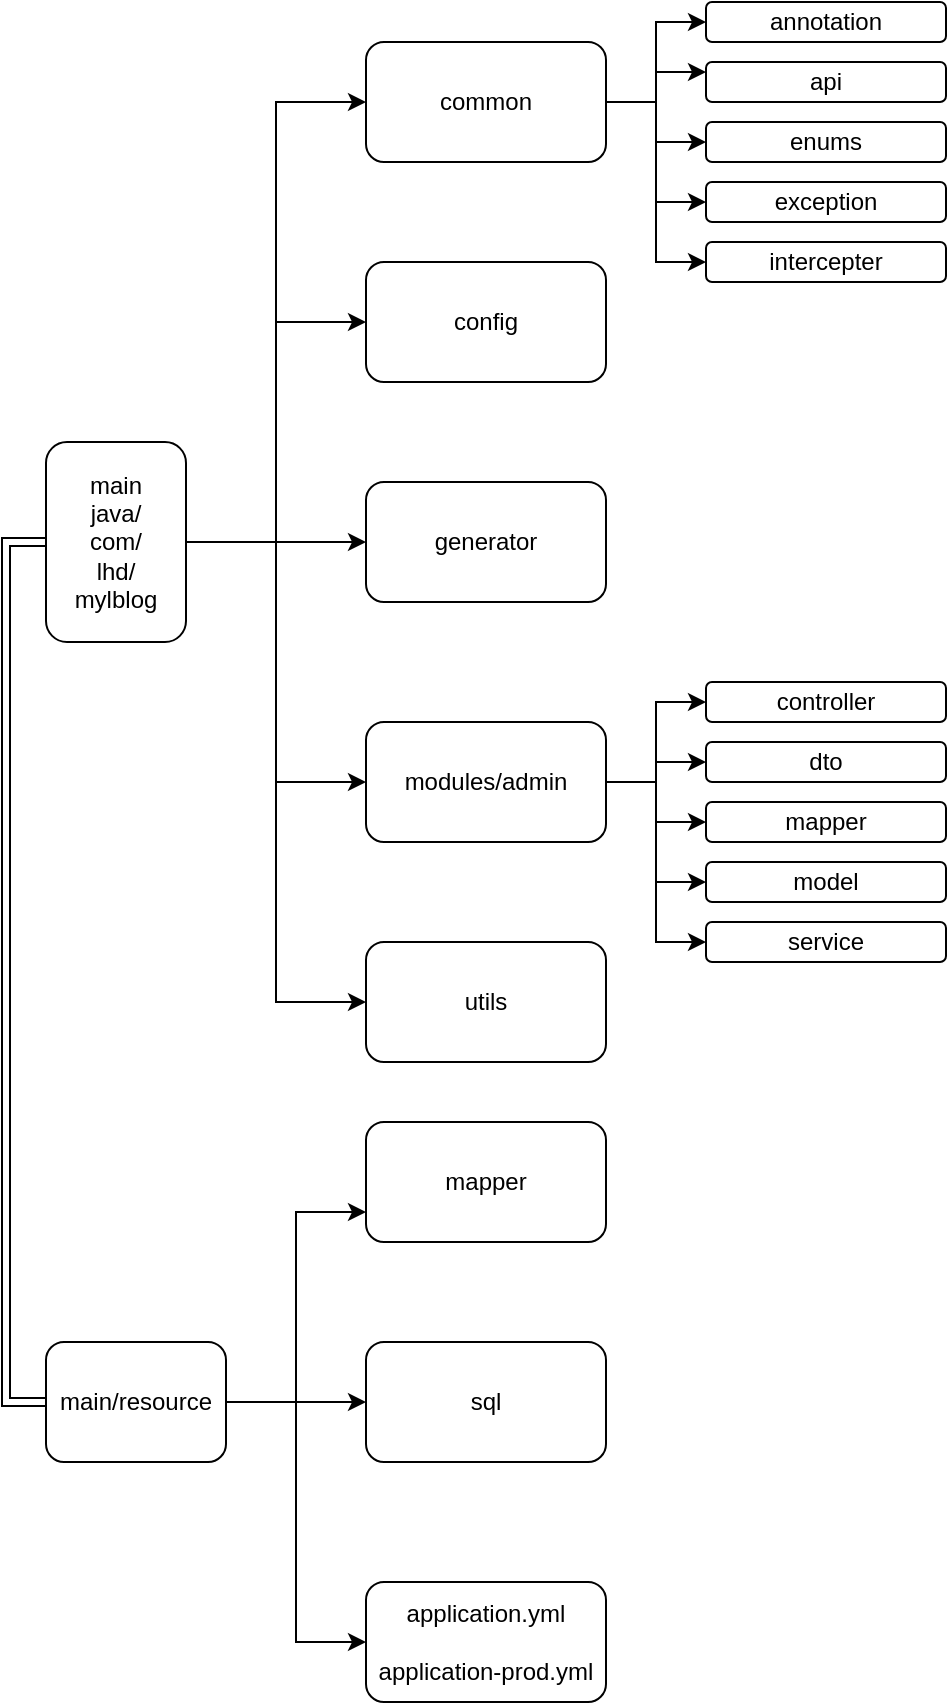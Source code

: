 <mxfile version="15.7.3" type="github">
  <diagram id="uouH3GhKmaC-hBXK9Dm2" name="Page-1">
    <mxGraphModel dx="731" dy="686" grid="1" gridSize="10" guides="1" tooltips="1" connect="1" arrows="1" fold="1" page="1" pageScale="1" pageWidth="850" pageHeight="1100" math="0" shadow="0">
      <root>
        <mxCell id="0" />
        <mxCell id="1" parent="0" />
        <mxCell id="ut88PMbOcu5g_SbzOm85-17" style="edgeStyle=orthogonalEdgeStyle;rounded=0;orthogonalLoop=1;jettySize=auto;html=1;exitX=1;exitY=0.5;exitDx=0;exitDy=0;entryX=0;entryY=0.5;entryDx=0;entryDy=0;" edge="1" parent="1" source="ut88PMbOcu5g_SbzOm85-1" target="ut88PMbOcu5g_SbzOm85-2">
          <mxGeometry relative="1" as="geometry" />
        </mxCell>
        <mxCell id="ut88PMbOcu5g_SbzOm85-18" style="edgeStyle=orthogonalEdgeStyle;rounded=0;orthogonalLoop=1;jettySize=auto;html=1;exitX=1;exitY=0.5;exitDx=0;exitDy=0;entryX=0;entryY=0.5;entryDx=0;entryDy=0;" edge="1" parent="1" source="ut88PMbOcu5g_SbzOm85-1" target="ut88PMbOcu5g_SbzOm85-3">
          <mxGeometry relative="1" as="geometry" />
        </mxCell>
        <mxCell id="ut88PMbOcu5g_SbzOm85-19" style="edgeStyle=orthogonalEdgeStyle;rounded=0;orthogonalLoop=1;jettySize=auto;html=1;exitX=1;exitY=0.5;exitDx=0;exitDy=0;entryX=0;entryY=0.5;entryDx=0;entryDy=0;" edge="1" parent="1" source="ut88PMbOcu5g_SbzOm85-1" target="ut88PMbOcu5g_SbzOm85-4">
          <mxGeometry relative="1" as="geometry" />
        </mxCell>
        <mxCell id="ut88PMbOcu5g_SbzOm85-20" style="edgeStyle=orthogonalEdgeStyle;rounded=0;orthogonalLoop=1;jettySize=auto;html=1;exitX=1;exitY=0.5;exitDx=0;exitDy=0;entryX=0;entryY=0.5;entryDx=0;entryDy=0;" edge="1" parent="1" source="ut88PMbOcu5g_SbzOm85-1" target="ut88PMbOcu5g_SbzOm85-5">
          <mxGeometry relative="1" as="geometry" />
        </mxCell>
        <mxCell id="ut88PMbOcu5g_SbzOm85-21" style="edgeStyle=orthogonalEdgeStyle;rounded=0;orthogonalLoop=1;jettySize=auto;html=1;exitX=1;exitY=0.5;exitDx=0;exitDy=0;entryX=0;entryY=0.5;entryDx=0;entryDy=0;" edge="1" parent="1" source="ut88PMbOcu5g_SbzOm85-1" target="ut88PMbOcu5g_SbzOm85-6">
          <mxGeometry relative="1" as="geometry" />
        </mxCell>
        <mxCell id="ut88PMbOcu5g_SbzOm85-22" style="edgeStyle=orthogonalEdgeStyle;rounded=0;orthogonalLoop=1;jettySize=auto;html=1;exitX=0;exitY=0.5;exitDx=0;exitDy=0;entryX=0;entryY=0.5;entryDx=0;entryDy=0;shape=link;" edge="1" parent="1" source="ut88PMbOcu5g_SbzOm85-1" target="ut88PMbOcu5g_SbzOm85-10">
          <mxGeometry relative="1" as="geometry" />
        </mxCell>
        <mxCell id="ut88PMbOcu5g_SbzOm85-1" value="main&lt;br&gt;java/&lt;br&gt;com/&lt;br&gt;lhd/&lt;br&gt;mylblog" style="rounded=1;whiteSpace=wrap;html=1;rotation=0;" vertex="1" parent="1">
          <mxGeometry x="40" y="240" width="70" height="100" as="geometry" />
        </mxCell>
        <mxCell id="ut88PMbOcu5g_SbzOm85-30" style="edgeStyle=orthogonalEdgeStyle;rounded=0;orthogonalLoop=1;jettySize=auto;html=1;exitX=1;exitY=0.5;exitDx=0;exitDy=0;entryX=0;entryY=0.5;entryDx=0;entryDy=0;" edge="1" parent="1" source="ut88PMbOcu5g_SbzOm85-2" target="ut88PMbOcu5g_SbzOm85-25">
          <mxGeometry relative="1" as="geometry" />
        </mxCell>
        <mxCell id="ut88PMbOcu5g_SbzOm85-31" style="edgeStyle=orthogonalEdgeStyle;rounded=0;orthogonalLoop=1;jettySize=auto;html=1;exitX=1;exitY=0.5;exitDx=0;exitDy=0;entryX=0;entryY=0.25;entryDx=0;entryDy=0;" edge="1" parent="1" source="ut88PMbOcu5g_SbzOm85-2" target="ut88PMbOcu5g_SbzOm85-26">
          <mxGeometry relative="1" as="geometry" />
        </mxCell>
        <mxCell id="ut88PMbOcu5g_SbzOm85-34" style="edgeStyle=orthogonalEdgeStyle;rounded=0;orthogonalLoop=1;jettySize=auto;html=1;exitX=1;exitY=0.5;exitDx=0;exitDy=0;entryX=0;entryY=0.5;entryDx=0;entryDy=0;" edge="1" parent="1" source="ut88PMbOcu5g_SbzOm85-2" target="ut88PMbOcu5g_SbzOm85-27">
          <mxGeometry relative="1" as="geometry" />
        </mxCell>
        <mxCell id="ut88PMbOcu5g_SbzOm85-35" style="edgeStyle=orthogonalEdgeStyle;rounded=0;orthogonalLoop=1;jettySize=auto;html=1;exitX=1;exitY=0.5;exitDx=0;exitDy=0;entryX=0;entryY=0.5;entryDx=0;entryDy=0;" edge="1" parent="1" source="ut88PMbOcu5g_SbzOm85-2" target="ut88PMbOcu5g_SbzOm85-29">
          <mxGeometry relative="1" as="geometry" />
        </mxCell>
        <mxCell id="ut88PMbOcu5g_SbzOm85-36" style="edgeStyle=orthogonalEdgeStyle;rounded=0;orthogonalLoop=1;jettySize=auto;html=1;exitX=1;exitY=0.5;exitDx=0;exitDy=0;entryX=0;entryY=0.5;entryDx=0;entryDy=0;" edge="1" parent="1" source="ut88PMbOcu5g_SbzOm85-2" target="ut88PMbOcu5g_SbzOm85-28">
          <mxGeometry relative="1" as="geometry" />
        </mxCell>
        <mxCell id="ut88PMbOcu5g_SbzOm85-2" value="common" style="rounded=1;whiteSpace=wrap;html=1;" vertex="1" parent="1">
          <mxGeometry x="200" y="40" width="120" height="60" as="geometry" />
        </mxCell>
        <mxCell id="ut88PMbOcu5g_SbzOm85-3" value="config" style="rounded=1;whiteSpace=wrap;html=1;" vertex="1" parent="1">
          <mxGeometry x="200" y="150" width="120" height="60" as="geometry" />
        </mxCell>
        <mxCell id="ut88PMbOcu5g_SbzOm85-4" value="generator" style="rounded=1;whiteSpace=wrap;html=1;" vertex="1" parent="1">
          <mxGeometry x="200" y="260" width="120" height="60" as="geometry" />
        </mxCell>
        <mxCell id="ut88PMbOcu5g_SbzOm85-44" style="edgeStyle=orthogonalEdgeStyle;rounded=0;orthogonalLoop=1;jettySize=auto;html=1;exitX=1;exitY=0.5;exitDx=0;exitDy=0;entryX=0;entryY=0.5;entryDx=0;entryDy=0;" edge="1" parent="1" source="ut88PMbOcu5g_SbzOm85-5" target="ut88PMbOcu5g_SbzOm85-39">
          <mxGeometry relative="1" as="geometry" />
        </mxCell>
        <mxCell id="ut88PMbOcu5g_SbzOm85-45" style="edgeStyle=orthogonalEdgeStyle;rounded=0;orthogonalLoop=1;jettySize=auto;html=1;exitX=1;exitY=0.5;exitDx=0;exitDy=0;entryX=0;entryY=0.5;entryDx=0;entryDy=0;" edge="1" parent="1" source="ut88PMbOcu5g_SbzOm85-5" target="ut88PMbOcu5g_SbzOm85-40">
          <mxGeometry relative="1" as="geometry" />
        </mxCell>
        <mxCell id="ut88PMbOcu5g_SbzOm85-46" style="edgeStyle=orthogonalEdgeStyle;rounded=0;orthogonalLoop=1;jettySize=auto;html=1;exitX=1;exitY=0.5;exitDx=0;exitDy=0;entryX=0;entryY=0.5;entryDx=0;entryDy=0;" edge="1" parent="1" source="ut88PMbOcu5g_SbzOm85-5" target="ut88PMbOcu5g_SbzOm85-41">
          <mxGeometry relative="1" as="geometry" />
        </mxCell>
        <mxCell id="ut88PMbOcu5g_SbzOm85-47" style="edgeStyle=orthogonalEdgeStyle;rounded=0;orthogonalLoop=1;jettySize=auto;html=1;exitX=1;exitY=0.5;exitDx=0;exitDy=0;entryX=0;entryY=0.5;entryDx=0;entryDy=0;" edge="1" parent="1" source="ut88PMbOcu5g_SbzOm85-5" target="ut88PMbOcu5g_SbzOm85-42">
          <mxGeometry relative="1" as="geometry" />
        </mxCell>
        <mxCell id="ut88PMbOcu5g_SbzOm85-48" style="edgeStyle=orthogonalEdgeStyle;rounded=0;orthogonalLoop=1;jettySize=auto;html=1;exitX=1;exitY=0.5;exitDx=0;exitDy=0;entryX=0;entryY=0.5;entryDx=0;entryDy=0;" edge="1" parent="1" source="ut88PMbOcu5g_SbzOm85-5" target="ut88PMbOcu5g_SbzOm85-43">
          <mxGeometry relative="1" as="geometry" />
        </mxCell>
        <mxCell id="ut88PMbOcu5g_SbzOm85-5" value="modules/admin" style="rounded=1;whiteSpace=wrap;html=1;" vertex="1" parent="1">
          <mxGeometry x="200" y="380" width="120" height="60" as="geometry" />
        </mxCell>
        <mxCell id="ut88PMbOcu5g_SbzOm85-6" value="utils" style="rounded=1;whiteSpace=wrap;html=1;" vertex="1" parent="1">
          <mxGeometry x="200" y="490" width="120" height="60" as="geometry" />
        </mxCell>
        <mxCell id="ut88PMbOcu5g_SbzOm85-7" value="mapper" style="rounded=1;whiteSpace=wrap;html=1;" vertex="1" parent="1">
          <mxGeometry x="200" y="580" width="120" height="60" as="geometry" />
        </mxCell>
        <mxCell id="ut88PMbOcu5g_SbzOm85-8" value="sql" style="rounded=1;whiteSpace=wrap;html=1;" vertex="1" parent="1">
          <mxGeometry x="200" y="690" width="120" height="60" as="geometry" />
        </mxCell>
        <mxCell id="ut88PMbOcu5g_SbzOm85-9" value="application.yml&lt;br&gt;&lt;br&gt;application-prod.yml" style="rounded=1;whiteSpace=wrap;html=1;" vertex="1" parent="1">
          <mxGeometry x="200" y="810" width="120" height="60" as="geometry" />
        </mxCell>
        <mxCell id="ut88PMbOcu5g_SbzOm85-12" style="edgeStyle=orthogonalEdgeStyle;rounded=0;orthogonalLoop=1;jettySize=auto;html=1;exitX=1;exitY=0.5;exitDx=0;exitDy=0;entryX=0;entryY=0.75;entryDx=0;entryDy=0;" edge="1" parent="1" source="ut88PMbOcu5g_SbzOm85-10" target="ut88PMbOcu5g_SbzOm85-7">
          <mxGeometry relative="1" as="geometry" />
        </mxCell>
        <mxCell id="ut88PMbOcu5g_SbzOm85-14" style="edgeStyle=orthogonalEdgeStyle;rounded=0;orthogonalLoop=1;jettySize=auto;html=1;exitX=1;exitY=0.5;exitDx=0;exitDy=0;entryX=0;entryY=0.5;entryDx=0;entryDy=0;" edge="1" parent="1" source="ut88PMbOcu5g_SbzOm85-10" target="ut88PMbOcu5g_SbzOm85-9">
          <mxGeometry relative="1" as="geometry" />
        </mxCell>
        <mxCell id="ut88PMbOcu5g_SbzOm85-16" style="edgeStyle=orthogonalEdgeStyle;rounded=0;orthogonalLoop=1;jettySize=auto;html=1;exitX=1;exitY=0.5;exitDx=0;exitDy=0;entryX=0;entryY=0.5;entryDx=0;entryDy=0;" edge="1" parent="1" source="ut88PMbOcu5g_SbzOm85-10" target="ut88PMbOcu5g_SbzOm85-8">
          <mxGeometry relative="1" as="geometry" />
        </mxCell>
        <mxCell id="ut88PMbOcu5g_SbzOm85-10" value="main/resource" style="rounded=1;whiteSpace=wrap;html=1;" vertex="1" parent="1">
          <mxGeometry x="40" y="690" width="90" height="60" as="geometry" />
        </mxCell>
        <mxCell id="ut88PMbOcu5g_SbzOm85-25" value="annotation" style="rounded=1;whiteSpace=wrap;html=1;" vertex="1" parent="1">
          <mxGeometry x="370" y="20" width="120" height="20" as="geometry" />
        </mxCell>
        <mxCell id="ut88PMbOcu5g_SbzOm85-26" value="api" style="rounded=1;whiteSpace=wrap;html=1;" vertex="1" parent="1">
          <mxGeometry x="370" y="50" width="120" height="20" as="geometry" />
        </mxCell>
        <mxCell id="ut88PMbOcu5g_SbzOm85-27" value="enums" style="rounded=1;whiteSpace=wrap;html=1;" vertex="1" parent="1">
          <mxGeometry x="370" y="80" width="120" height="20" as="geometry" />
        </mxCell>
        <mxCell id="ut88PMbOcu5g_SbzOm85-28" value="exception" style="rounded=1;whiteSpace=wrap;html=1;" vertex="1" parent="1">
          <mxGeometry x="370" y="110" width="120" height="20" as="geometry" />
        </mxCell>
        <mxCell id="ut88PMbOcu5g_SbzOm85-29" value="intercepter" style="rounded=1;whiteSpace=wrap;html=1;" vertex="1" parent="1">
          <mxGeometry x="370" y="140" width="120" height="20" as="geometry" />
        </mxCell>
        <mxCell id="ut88PMbOcu5g_SbzOm85-39" value="controller" style="rounded=1;whiteSpace=wrap;html=1;" vertex="1" parent="1">
          <mxGeometry x="370" y="360" width="120" height="20" as="geometry" />
        </mxCell>
        <mxCell id="ut88PMbOcu5g_SbzOm85-40" value="dto" style="rounded=1;whiteSpace=wrap;html=1;" vertex="1" parent="1">
          <mxGeometry x="370" y="390" width="120" height="20" as="geometry" />
        </mxCell>
        <mxCell id="ut88PMbOcu5g_SbzOm85-41" value="mapper" style="rounded=1;whiteSpace=wrap;html=1;" vertex="1" parent="1">
          <mxGeometry x="370" y="420" width="120" height="20" as="geometry" />
        </mxCell>
        <mxCell id="ut88PMbOcu5g_SbzOm85-42" value="model" style="rounded=1;whiteSpace=wrap;html=1;" vertex="1" parent="1">
          <mxGeometry x="370" y="450" width="120" height="20" as="geometry" />
        </mxCell>
        <mxCell id="ut88PMbOcu5g_SbzOm85-43" value="service" style="rounded=1;whiteSpace=wrap;html=1;" vertex="1" parent="1">
          <mxGeometry x="370" y="480" width="120" height="20" as="geometry" />
        </mxCell>
      </root>
    </mxGraphModel>
  </diagram>
</mxfile>
